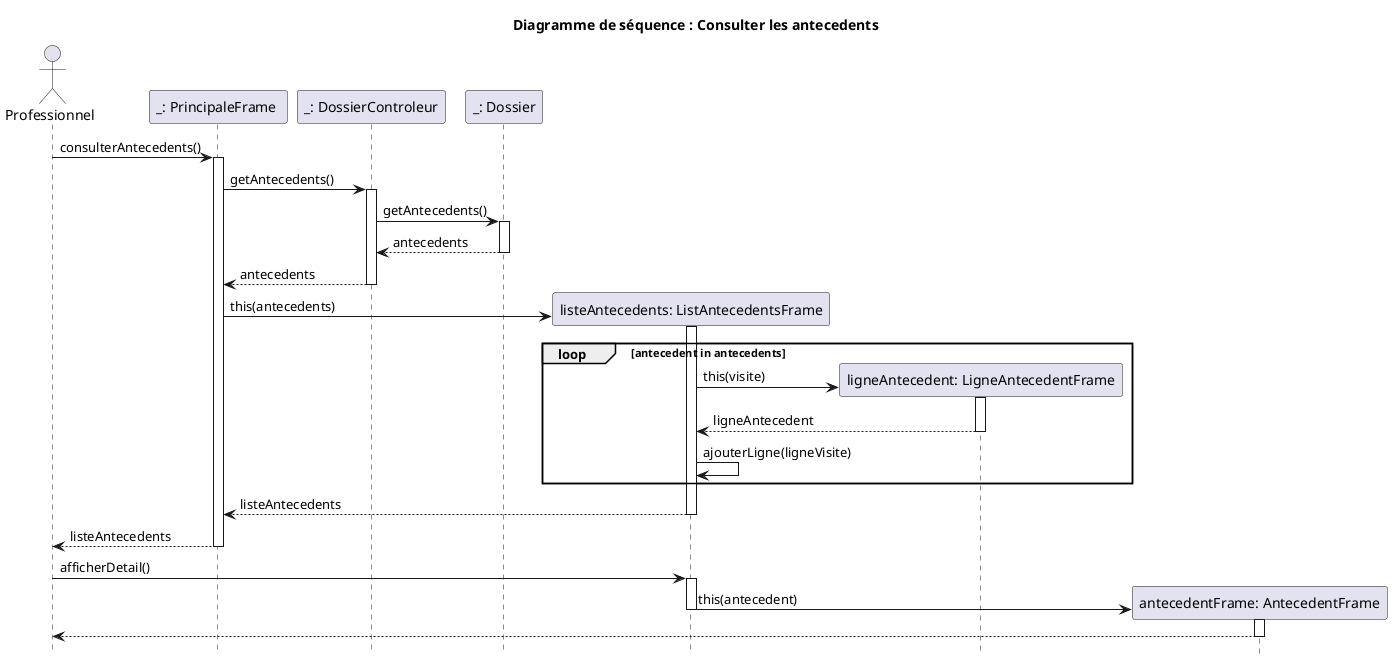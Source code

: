 @startuml

title Diagramme de séquence : Consulter les antecedents
hide footbox

actor "Professionnel" as pro

participant "_: PrincipaleFrame " as pf
pro -> pf : consulterAntecedents()
activate pf
    participant "_: DossierControleur" as dc
    pf -> dc : getAntecedents()
    activate dc
    participant "_: Dossier" as d
    dc -> d : getAntecedents()
    activate d
    d --> dc : antecedents
    deactivate d
    dc --> pf : antecedents
    deactivate dc
    create participant "listeAntecedents: ListAntecedentsFrame" as laf
    pf -> laf: this(antecedents)
    activate laf
    loop antecedent in antecedents
        create participant "ligneAntecedent: LigneAntecedentFrame" as lf
            laf -> lf : this(visite)
            activate lf
            lf --> laf : ligneAntecedent
            deactivate lf
        laf -> laf : ajouterLigne(ligneVisite)
    end
    laf --> pf : listeAntecedents
    deactivate laf
    pf --> pro : listeAntecedents
deactivate pf

pro -> laf : afficherDetail()
activate laf
create participant "antecedentFrame: AntecedentFrame" as af
    laf -> af: this(antecedent)
    deactivate laf
    activate af
    af --> pro 
    deactivate af


@enduml